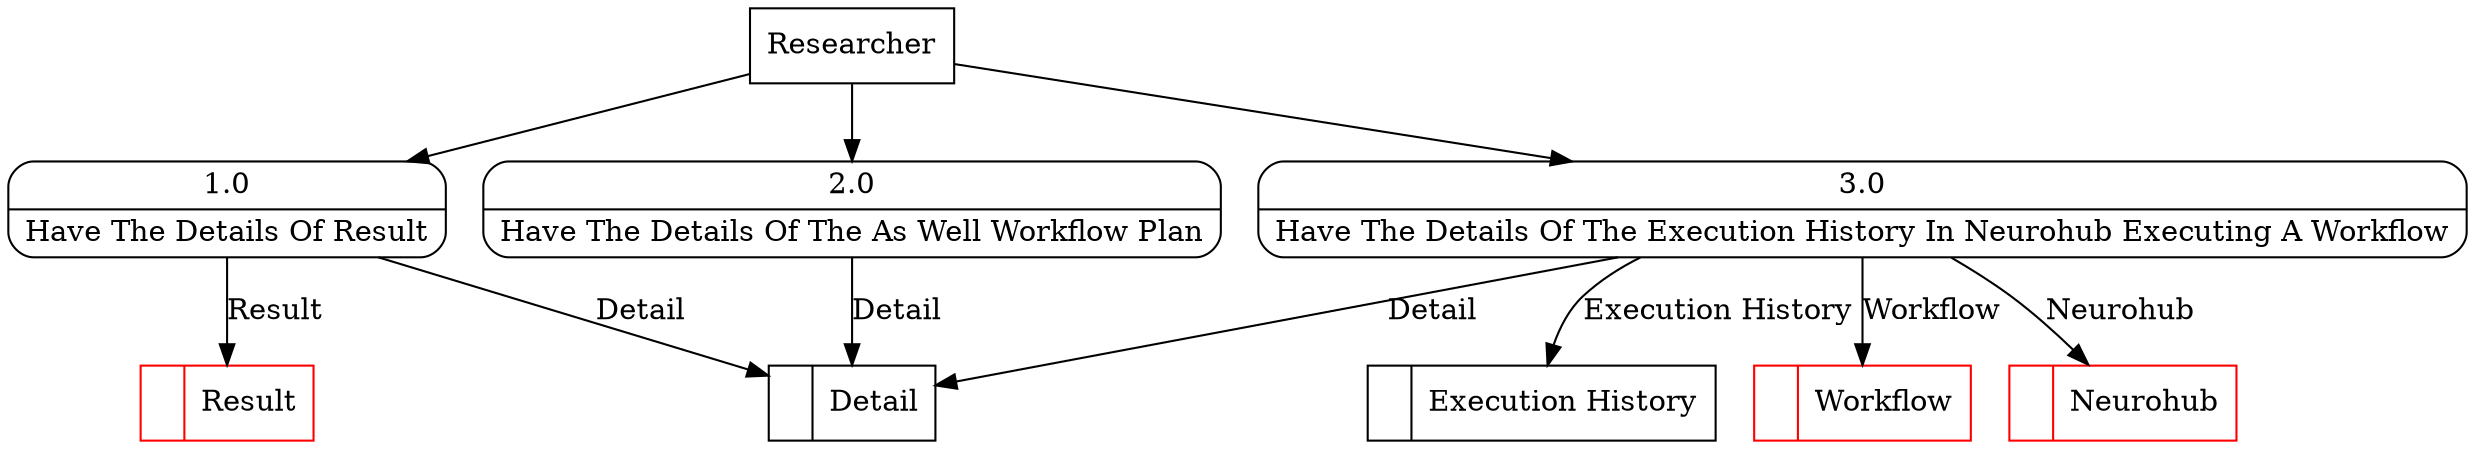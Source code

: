 digraph dfd2{ 
node[shape=record]
200 [label="<f0>  |<f1> Execution History " ];
201 [label="<f0>  |<f1> Workflow " color=red];
202 [label="<f0>  |<f1> Detail " ];
203 [label="<f0>  |<f1> Result " color=red];
204 [label="<f0>  |<f1> Neurohub " color=red];
205 [label="Researcher" shape=box];
206 [label="{<f0> 1.0|<f1> Have The Details Of Result }" shape=Mrecord];
207 [label="{<f0> 2.0|<f1> Have The Details Of The As Well Workflow Plan }" shape=Mrecord];
208 [label="{<f0> 3.0|<f1> Have The Details Of The Execution History In Neurohub Executing A Workflow }" shape=Mrecord];
205 -> 206
205 -> 207
205 -> 208
206 -> 203 [label="Result"]
206 -> 202 [label="Detail"]
207 -> 202 [label="Detail"]
208 -> 200 [label="Execution History"]
208 -> 204 [label="Neurohub"]
208 -> 201 [label="Workflow"]
208 -> 202 [label="Detail"]
}